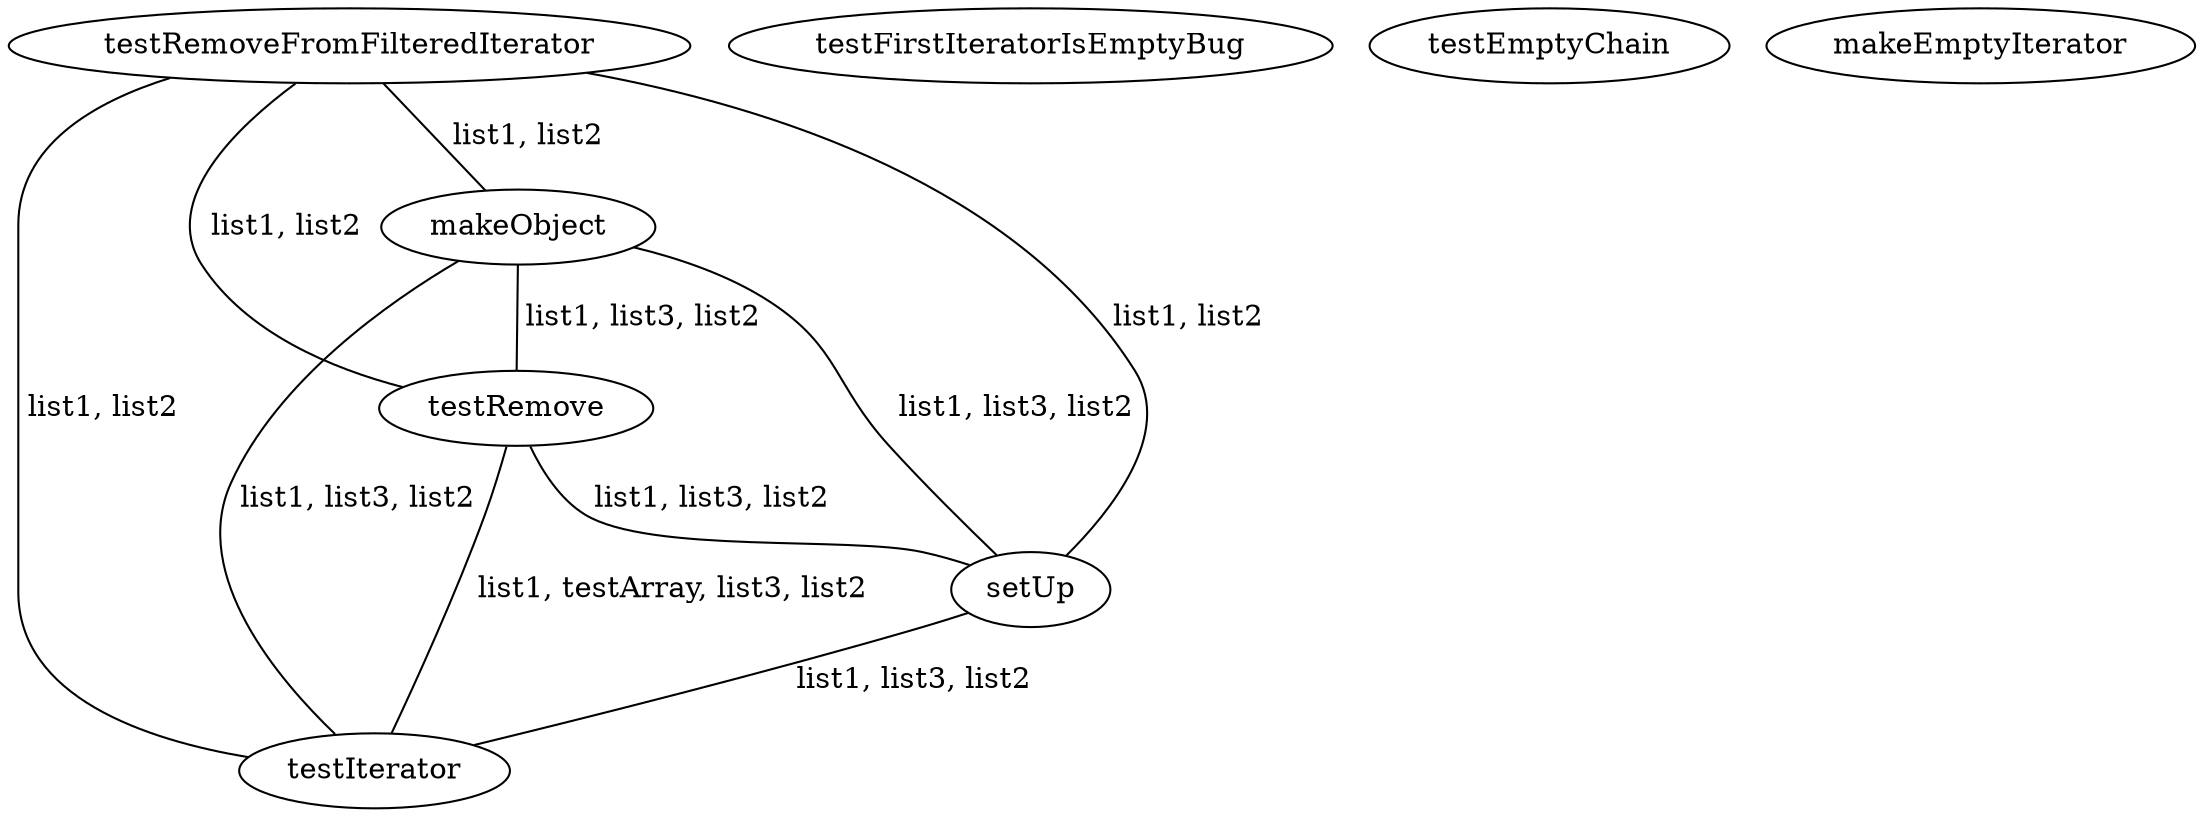 digraph G {
testRemoveFromFilteredIterator;
makeObject;
testRemove;
testFirstIteratorIsEmptyBug;
setUp;
testEmptyChain;
makeEmptyIterator;
testIterator;
testRemoveFromFilteredIterator -> makeObject [label=" list1, list2", dir=none];
testRemoveFromFilteredIterator -> testRemove [label=" list1, list2", dir=none];
testRemoveFromFilteredIterator -> setUp [label=" list1, list2", dir=none];
testRemoveFromFilteredIterator -> testIterator [label=" list1, list2", dir=none];
makeObject -> testRemove [label=" list1, list3, list2", dir=none];
makeObject -> setUp [label=" list1, list3, list2", dir=none];
makeObject -> testIterator [label=" list1, list3, list2", dir=none];
testRemove -> setUp [label=" list1, list3, list2", dir=none];
testRemove -> testIterator [label=" list1, testArray, list3, list2", dir=none];
setUp -> testIterator [label=" list1, list3, list2", dir=none];
}